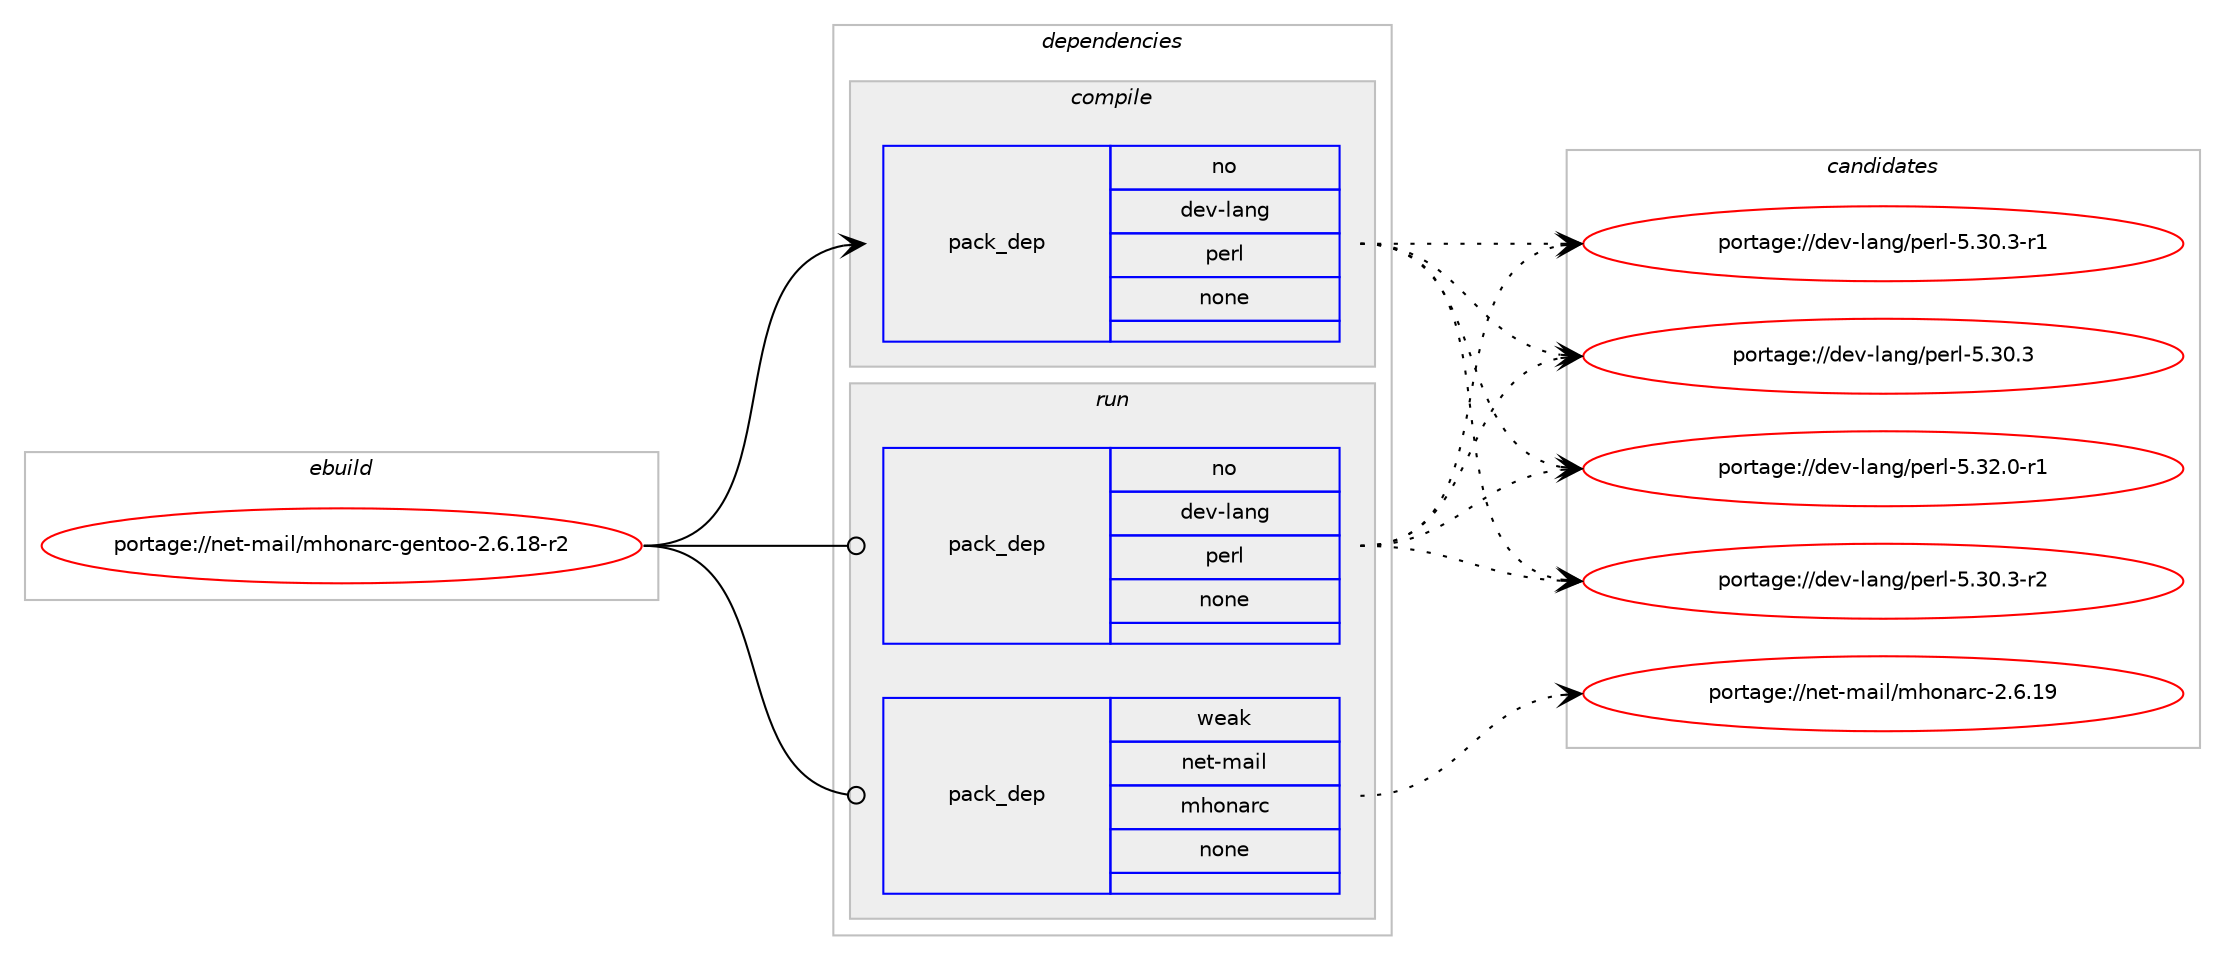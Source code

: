 digraph prolog {

# *************
# Graph options
# *************

newrank=true;
concentrate=true;
compound=true;
graph [rankdir=LR,fontname=Helvetica,fontsize=10,ranksep=1.5];#, ranksep=2.5, nodesep=0.2];
edge  [arrowhead=vee];
node  [fontname=Helvetica,fontsize=10];

# **********
# The ebuild
# **********

subgraph cluster_leftcol {
color=gray;
rank=same;
label=<<i>ebuild</i>>;
id [label="portage://net-mail/mhonarc-gentoo-2.6.18-r2", color=red, width=4, href="../net-mail/mhonarc-gentoo-2.6.18-r2.svg"];
}

# ****************
# The dependencies
# ****************

subgraph cluster_midcol {
color=gray;
label=<<i>dependencies</i>>;
subgraph cluster_compile {
fillcolor="#eeeeee";
style=filled;
label=<<i>compile</i>>;
subgraph pack2637 {
dependency3109 [label=<<TABLE BORDER="0" CELLBORDER="1" CELLSPACING="0" CELLPADDING="4" WIDTH="220"><TR><TD ROWSPAN="6" CELLPADDING="30">pack_dep</TD></TR><TR><TD WIDTH="110">no</TD></TR><TR><TD>dev-lang</TD></TR><TR><TD>perl</TD></TR><TR><TD>none</TD></TR><TR><TD></TD></TR></TABLE>>, shape=none, color=blue];
}
id:e -> dependency3109:w [weight=20,style="solid",arrowhead="vee"];
}
subgraph cluster_compileandrun {
fillcolor="#eeeeee";
style=filled;
label=<<i>compile and run</i>>;
}
subgraph cluster_run {
fillcolor="#eeeeee";
style=filled;
label=<<i>run</i>>;
subgraph pack2638 {
dependency3110 [label=<<TABLE BORDER="0" CELLBORDER="1" CELLSPACING="0" CELLPADDING="4" WIDTH="220"><TR><TD ROWSPAN="6" CELLPADDING="30">pack_dep</TD></TR><TR><TD WIDTH="110">no</TD></TR><TR><TD>dev-lang</TD></TR><TR><TD>perl</TD></TR><TR><TD>none</TD></TR><TR><TD></TD></TR></TABLE>>, shape=none, color=blue];
}
id:e -> dependency3110:w [weight=20,style="solid",arrowhead="odot"];
subgraph pack2639 {
dependency3111 [label=<<TABLE BORDER="0" CELLBORDER="1" CELLSPACING="0" CELLPADDING="4" WIDTH="220"><TR><TD ROWSPAN="6" CELLPADDING="30">pack_dep</TD></TR><TR><TD WIDTH="110">weak</TD></TR><TR><TD>net-mail</TD></TR><TR><TD>mhonarc</TD></TR><TR><TD>none</TD></TR><TR><TD></TD></TR></TABLE>>, shape=none, color=blue];
}
id:e -> dependency3111:w [weight=20,style="solid",arrowhead="odot"];
}
}

# **************
# The candidates
# **************

subgraph cluster_choices {
rank=same;
color=gray;
label=<<i>candidates</i>>;

subgraph choice2637 {
color=black;
nodesep=1;
choice100101118451089711010347112101114108455346515046484511449 [label="portage://dev-lang/perl-5.32.0-r1", color=red, width=4,href="../dev-lang/perl-5.32.0-r1.svg"];
choice100101118451089711010347112101114108455346514846514511450 [label="portage://dev-lang/perl-5.30.3-r2", color=red, width=4,href="../dev-lang/perl-5.30.3-r2.svg"];
choice100101118451089711010347112101114108455346514846514511449 [label="portage://dev-lang/perl-5.30.3-r1", color=red, width=4,href="../dev-lang/perl-5.30.3-r1.svg"];
choice10010111845108971101034711210111410845534651484651 [label="portage://dev-lang/perl-5.30.3", color=red, width=4,href="../dev-lang/perl-5.30.3.svg"];
dependency3109:e -> choice100101118451089711010347112101114108455346515046484511449:w [style=dotted,weight="100"];
dependency3109:e -> choice100101118451089711010347112101114108455346514846514511450:w [style=dotted,weight="100"];
dependency3109:e -> choice100101118451089711010347112101114108455346514846514511449:w [style=dotted,weight="100"];
dependency3109:e -> choice10010111845108971101034711210111410845534651484651:w [style=dotted,weight="100"];
}
subgraph choice2638 {
color=black;
nodesep=1;
choice100101118451089711010347112101114108455346515046484511449 [label="portage://dev-lang/perl-5.32.0-r1", color=red, width=4,href="../dev-lang/perl-5.32.0-r1.svg"];
choice100101118451089711010347112101114108455346514846514511450 [label="portage://dev-lang/perl-5.30.3-r2", color=red, width=4,href="../dev-lang/perl-5.30.3-r2.svg"];
choice100101118451089711010347112101114108455346514846514511449 [label="portage://dev-lang/perl-5.30.3-r1", color=red, width=4,href="../dev-lang/perl-5.30.3-r1.svg"];
choice10010111845108971101034711210111410845534651484651 [label="portage://dev-lang/perl-5.30.3", color=red, width=4,href="../dev-lang/perl-5.30.3.svg"];
dependency3110:e -> choice100101118451089711010347112101114108455346515046484511449:w [style=dotted,weight="100"];
dependency3110:e -> choice100101118451089711010347112101114108455346514846514511450:w [style=dotted,weight="100"];
dependency3110:e -> choice100101118451089711010347112101114108455346514846514511449:w [style=dotted,weight="100"];
dependency3110:e -> choice10010111845108971101034711210111410845534651484651:w [style=dotted,weight="100"];
}
subgraph choice2639 {
color=black;
nodesep=1;
choice110101116451099710510847109104111110971149945504654464957 [label="portage://net-mail/mhonarc-2.6.19", color=red, width=4,href="../net-mail/mhonarc-2.6.19.svg"];
dependency3111:e -> choice110101116451099710510847109104111110971149945504654464957:w [style=dotted,weight="100"];
}
}

}
